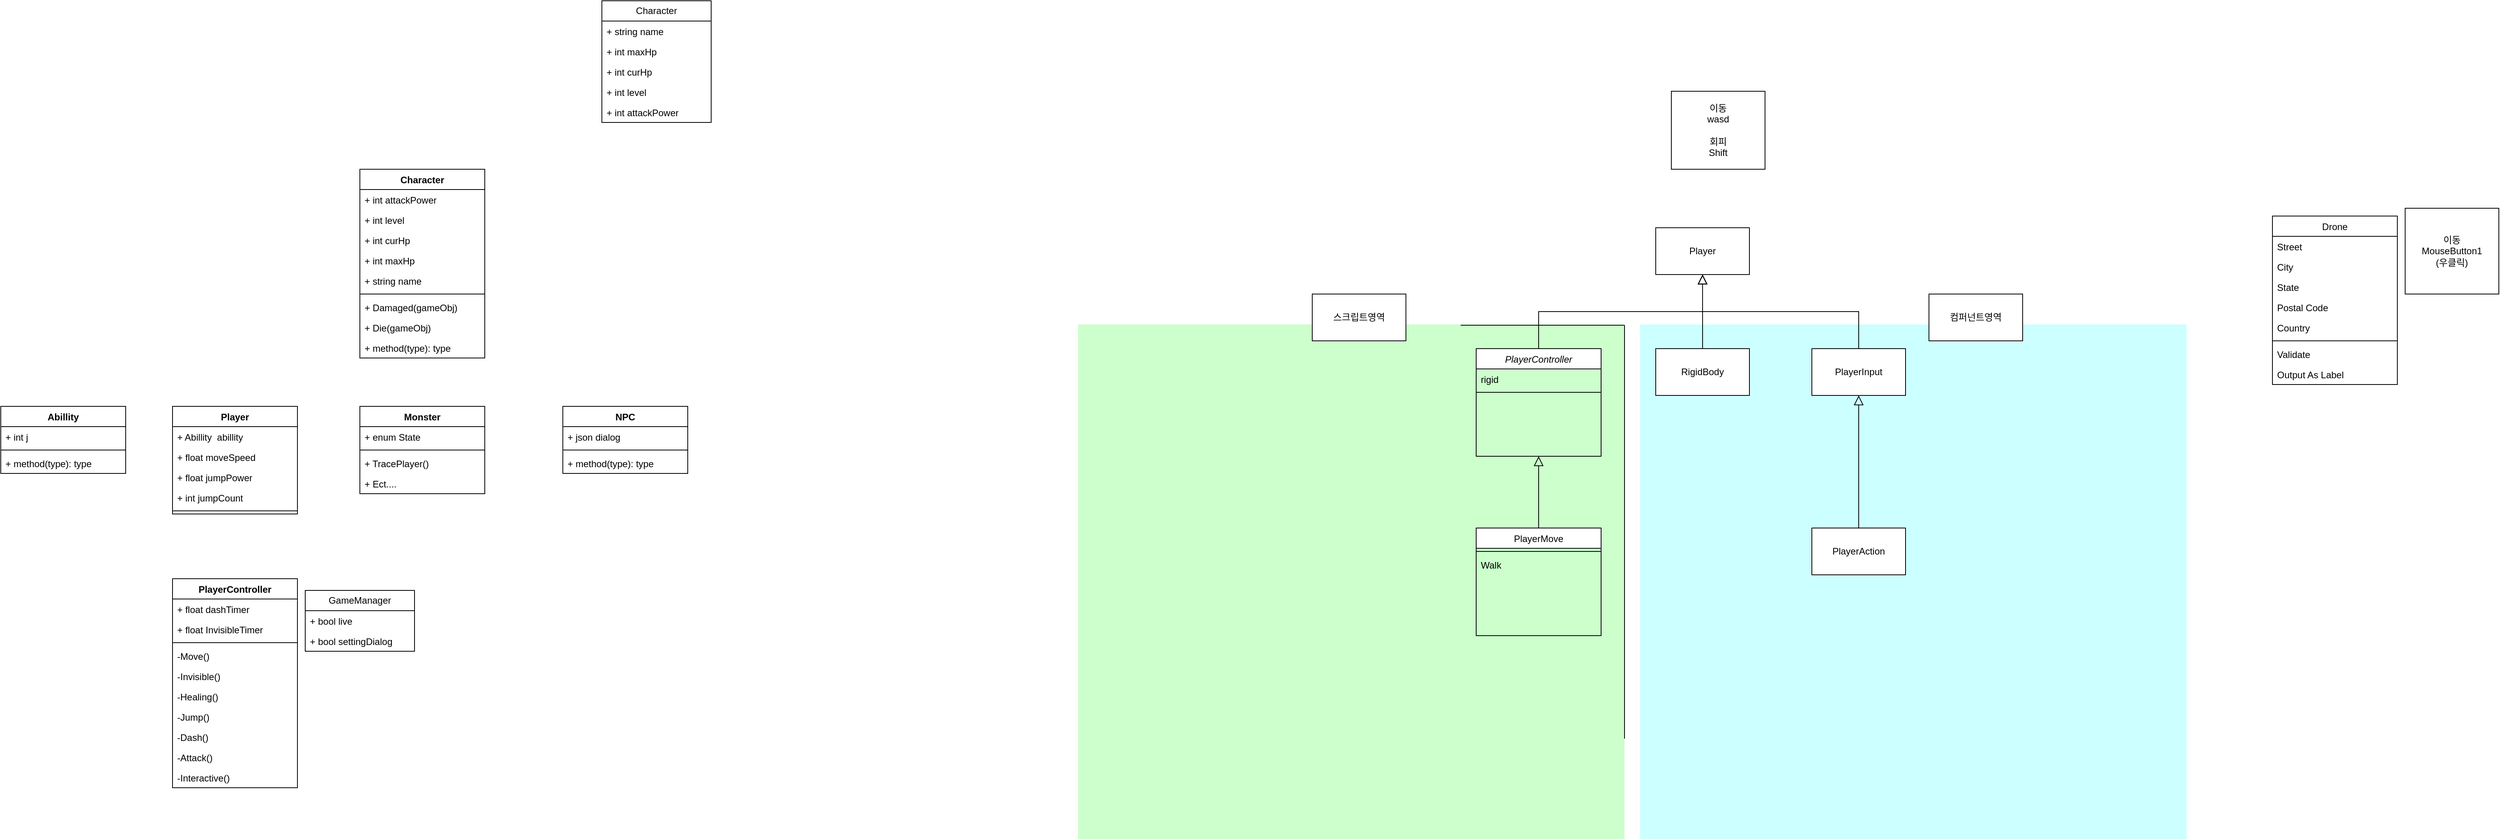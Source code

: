 <mxfile version="24.8.3">
  <diagram id="C5RBs43oDa-KdzZeNtuy" name="Page-1">
    <mxGraphModel dx="3402" dy="1708" grid="1" gridSize="10" guides="1" tooltips="1" connect="1" arrows="1" fold="1" page="1" pageScale="1" pageWidth="827" pageHeight="1169" math="0" shadow="0">
      <root>
        <mxCell id="WIyWlLk6GJQsqaUBKTNV-0" />
        <mxCell id="WIyWlLk6GJQsqaUBKTNV-1" parent="WIyWlLk6GJQsqaUBKTNV-0" />
        <mxCell id="DOUeX8_rzicAQvbdSsPF-51" value="" style="rounded=0;whiteSpace=wrap;html=1;strokeColor=none;fillColor=#CCFFFF;" parent="WIyWlLk6GJQsqaUBKTNV-1" vertex="1">
          <mxGeometry x="210" y="259" width="700" height="660" as="geometry" />
        </mxCell>
        <mxCell id="DOUeX8_rzicAQvbdSsPF-49" value="" style="rounded=0;whiteSpace=wrap;html=1;strokeColor=none;fillColor=#CCFFCC;" parent="WIyWlLk6GJQsqaUBKTNV-1" vertex="1">
          <mxGeometry x="-510" y="259" width="700" height="660" as="geometry" />
        </mxCell>
        <mxCell id="zkfFHV4jXpPFQw0GAbJ--0" value="PlayerController" style="swimlane;fontStyle=2;align=center;verticalAlign=top;childLayout=stackLayout;horizontal=1;startSize=26;horizontalStack=0;resizeParent=1;resizeLast=0;collapsible=1;marginBottom=0;rounded=0;shadow=0;strokeWidth=1;" parent="WIyWlLk6GJQsqaUBKTNV-1" vertex="1">
          <mxGeometry y="290" width="160" height="138" as="geometry">
            <mxRectangle x="230" y="140" width="160" height="26" as="alternateBounds" />
          </mxGeometry>
        </mxCell>
        <mxCell id="DOUeX8_rzicAQvbdSsPF-38" value="rigid" style="text;align=left;verticalAlign=top;spacingLeft=4;spacingRight=4;overflow=hidden;rotatable=0;points=[[0,0.5],[1,0.5]];portConstraint=eastwest;" parent="zkfFHV4jXpPFQw0GAbJ--0" vertex="1">
          <mxGeometry y="26" width="160" height="26" as="geometry" />
        </mxCell>
        <mxCell id="zkfFHV4jXpPFQw0GAbJ--4" value="" style="line;html=1;strokeWidth=1;align=left;verticalAlign=middle;spacingTop=-1;spacingLeft=3;spacingRight=3;rotatable=0;labelPosition=right;points=[];portConstraint=eastwest;" parent="zkfFHV4jXpPFQw0GAbJ--0" vertex="1">
          <mxGeometry y="52" width="160" height="8" as="geometry" />
        </mxCell>
        <mxCell id="zkfFHV4jXpPFQw0GAbJ--6" value="PlayerMove" style="swimlane;fontStyle=0;align=center;verticalAlign=top;childLayout=stackLayout;horizontal=1;startSize=26;horizontalStack=0;resizeParent=1;resizeLast=0;collapsible=1;marginBottom=0;rounded=0;shadow=0;strokeWidth=1;" parent="WIyWlLk6GJQsqaUBKTNV-1" vertex="1">
          <mxGeometry y="520" width="160" height="138" as="geometry">
            <mxRectangle x="130" y="380" width="160" height="26" as="alternateBounds" />
          </mxGeometry>
        </mxCell>
        <mxCell id="zkfFHV4jXpPFQw0GAbJ--9" value="" style="line;html=1;strokeWidth=1;align=left;verticalAlign=middle;spacingTop=-1;spacingLeft=3;spacingRight=3;rotatable=0;labelPosition=right;points=[];portConstraint=eastwest;" parent="zkfFHV4jXpPFQw0GAbJ--6" vertex="1">
          <mxGeometry y="26" width="160" height="8" as="geometry" />
        </mxCell>
        <mxCell id="zkfFHV4jXpPFQw0GAbJ--11" value="Walk" style="text;align=left;verticalAlign=top;spacingLeft=4;spacingRight=4;overflow=hidden;rotatable=0;points=[[0,0.5],[1,0.5]];portConstraint=eastwest;" parent="zkfFHV4jXpPFQw0GAbJ--6" vertex="1">
          <mxGeometry y="34" width="160" height="26" as="geometry" />
        </mxCell>
        <mxCell id="zkfFHV4jXpPFQw0GAbJ--12" value="" style="endArrow=block;endSize=10;endFill=0;shadow=0;strokeWidth=1;rounded=0;curved=0;edgeStyle=elbowEdgeStyle;elbow=vertical;" parent="WIyWlLk6GJQsqaUBKTNV-1" source="zkfFHV4jXpPFQw0GAbJ--6" target="zkfFHV4jXpPFQw0GAbJ--0" edge="1">
          <mxGeometry width="160" relative="1" as="geometry">
            <mxPoint x="80" y="483" as="sourcePoint" />
            <mxPoint x="80" y="483" as="targetPoint" />
          </mxGeometry>
        </mxCell>
        <mxCell id="zkfFHV4jXpPFQw0GAbJ--17" value="Drone" style="swimlane;fontStyle=0;align=center;verticalAlign=top;childLayout=stackLayout;horizontal=1;startSize=26;horizontalStack=0;resizeParent=1;resizeLast=0;collapsible=1;marginBottom=0;rounded=0;shadow=0;strokeWidth=1;" parent="WIyWlLk6GJQsqaUBKTNV-1" vertex="1">
          <mxGeometry x="1020" y="120" width="160" height="216" as="geometry">
            <mxRectangle x="550" y="140" width="160" height="26" as="alternateBounds" />
          </mxGeometry>
        </mxCell>
        <mxCell id="zkfFHV4jXpPFQw0GAbJ--18" value="Street" style="text;align=left;verticalAlign=top;spacingLeft=4;spacingRight=4;overflow=hidden;rotatable=0;points=[[0,0.5],[1,0.5]];portConstraint=eastwest;" parent="zkfFHV4jXpPFQw0GAbJ--17" vertex="1">
          <mxGeometry y="26" width="160" height="26" as="geometry" />
        </mxCell>
        <mxCell id="zkfFHV4jXpPFQw0GAbJ--19" value="City" style="text;align=left;verticalAlign=top;spacingLeft=4;spacingRight=4;overflow=hidden;rotatable=0;points=[[0,0.5],[1,0.5]];portConstraint=eastwest;rounded=0;shadow=0;html=0;" parent="zkfFHV4jXpPFQw0GAbJ--17" vertex="1">
          <mxGeometry y="52" width="160" height="26" as="geometry" />
        </mxCell>
        <mxCell id="zkfFHV4jXpPFQw0GAbJ--20" value="State" style="text;align=left;verticalAlign=top;spacingLeft=4;spacingRight=4;overflow=hidden;rotatable=0;points=[[0,0.5],[1,0.5]];portConstraint=eastwest;rounded=0;shadow=0;html=0;" parent="zkfFHV4jXpPFQw0GAbJ--17" vertex="1">
          <mxGeometry y="78" width="160" height="26" as="geometry" />
        </mxCell>
        <mxCell id="zkfFHV4jXpPFQw0GAbJ--21" value="Postal Code" style="text;align=left;verticalAlign=top;spacingLeft=4;spacingRight=4;overflow=hidden;rotatable=0;points=[[0,0.5],[1,0.5]];portConstraint=eastwest;rounded=0;shadow=0;html=0;" parent="zkfFHV4jXpPFQw0GAbJ--17" vertex="1">
          <mxGeometry y="104" width="160" height="26" as="geometry" />
        </mxCell>
        <mxCell id="zkfFHV4jXpPFQw0GAbJ--22" value="Country" style="text;align=left;verticalAlign=top;spacingLeft=4;spacingRight=4;overflow=hidden;rotatable=0;points=[[0,0.5],[1,0.5]];portConstraint=eastwest;rounded=0;shadow=0;html=0;" parent="zkfFHV4jXpPFQw0GAbJ--17" vertex="1">
          <mxGeometry y="130" width="160" height="26" as="geometry" />
        </mxCell>
        <mxCell id="zkfFHV4jXpPFQw0GAbJ--23" value="" style="line;html=1;strokeWidth=1;align=left;verticalAlign=middle;spacingTop=-1;spacingLeft=3;spacingRight=3;rotatable=0;labelPosition=right;points=[];portConstraint=eastwest;" parent="zkfFHV4jXpPFQw0GAbJ--17" vertex="1">
          <mxGeometry y="156" width="160" height="8" as="geometry" />
        </mxCell>
        <mxCell id="zkfFHV4jXpPFQw0GAbJ--24" value="Validate" style="text;align=left;verticalAlign=top;spacingLeft=4;spacingRight=4;overflow=hidden;rotatable=0;points=[[0,0.5],[1,0.5]];portConstraint=eastwest;" parent="zkfFHV4jXpPFQw0GAbJ--17" vertex="1">
          <mxGeometry y="164" width="160" height="26" as="geometry" />
        </mxCell>
        <mxCell id="zkfFHV4jXpPFQw0GAbJ--25" value="Output As Label" style="text;align=left;verticalAlign=top;spacingLeft=4;spacingRight=4;overflow=hidden;rotatable=0;points=[[0,0.5],[1,0.5]];portConstraint=eastwest;" parent="zkfFHV4jXpPFQw0GAbJ--17" vertex="1">
          <mxGeometry y="190" width="160" height="26" as="geometry" />
        </mxCell>
        <mxCell id="DwMubF8TaQfCYzZnkScw-0" value="&lt;div&gt;이동&lt;/div&gt;&lt;div&gt;wasd&lt;/div&gt;&lt;div&gt;&lt;br&gt;&lt;/div&gt;&lt;div&gt;회피&lt;/div&gt;&lt;div&gt;Shift&lt;/div&gt;" style="rounded=0;whiteSpace=wrap;html=1;" parent="WIyWlLk6GJQsqaUBKTNV-1" vertex="1">
          <mxGeometry x="250" y="-40" width="120" height="100" as="geometry" />
        </mxCell>
        <mxCell id="DwMubF8TaQfCYzZnkScw-1" value="&lt;div&gt;이동&lt;/div&gt;&lt;div&gt;MouseButton1&lt;/div&gt;&lt;div&gt;(우클릭)&lt;/div&gt;" style="rounded=0;whiteSpace=wrap;html=1;" parent="WIyWlLk6GJQsqaUBKTNV-1" vertex="1">
          <mxGeometry x="1190" y="110" width="120" height="110" as="geometry" />
        </mxCell>
        <mxCell id="DOUeX8_rzicAQvbdSsPF-7" value="" style="endArrow=block;endSize=10;endFill=0;shadow=0;strokeWidth=1;rounded=0;curved=0;edgeStyle=elbowEdgeStyle;elbow=vertical;exitX=0.5;exitY=0;exitDx=0;exitDy=0;" parent="WIyWlLk6GJQsqaUBKTNV-1" source="zkfFHV4jXpPFQw0GAbJ--0" target="DOUeX8_rzicAQvbdSsPF-44" edge="1">
          <mxGeometry width="160" relative="1" as="geometry">
            <mxPoint x="210" y="470" as="sourcePoint" />
            <mxPoint x="290" y="188.0" as="targetPoint" />
          </mxGeometry>
        </mxCell>
        <mxCell id="DOUeX8_rzicAQvbdSsPF-34" value="" style="endArrow=block;endSize=10;endFill=0;shadow=0;strokeWidth=1;rounded=0;curved=0;edgeStyle=elbowEdgeStyle;elbow=vertical;exitX=0.5;exitY=0;exitDx=0;exitDy=0;entryX=0.5;entryY=1;entryDx=0;entryDy=0;" parent="WIyWlLk6GJQsqaUBKTNV-1" source="DOUeX8_rzicAQvbdSsPF-43" target="DOUeX8_rzicAQvbdSsPF-42" edge="1">
          <mxGeometry width="160" relative="1" as="geometry">
            <mxPoint x="490" y="520" as="sourcePoint" />
            <mxPoint x="490" y="430" as="targetPoint" />
            <Array as="points">
              <mxPoint x="490" y="465" />
            </Array>
          </mxGeometry>
        </mxCell>
        <mxCell id="DOUeX8_rzicAQvbdSsPF-36" value="" style="endArrow=block;endSize=10;endFill=0;shadow=0;strokeWidth=1;rounded=0;curved=0;edgeStyle=elbowEdgeStyle;elbow=vertical;exitX=0.5;exitY=0;exitDx=0;exitDy=0;" parent="WIyWlLk6GJQsqaUBKTNV-1" source="DOUeX8_rzicAQvbdSsPF-41" target="DOUeX8_rzicAQvbdSsPF-44" edge="1">
          <mxGeometry width="160" relative="1" as="geometry">
            <mxPoint x="290" y="290" as="sourcePoint" />
            <mxPoint x="290" y="188.0" as="targetPoint" />
          </mxGeometry>
        </mxCell>
        <mxCell id="DOUeX8_rzicAQvbdSsPF-37" value="" style="endArrow=block;endSize=10;endFill=0;shadow=0;strokeWidth=1;rounded=0;curved=0;edgeStyle=elbowEdgeStyle;elbow=vertical;exitX=0.5;exitY=0;exitDx=0;exitDy=0;" parent="WIyWlLk6GJQsqaUBKTNV-1" source="DOUeX8_rzicAQvbdSsPF-42" target="DOUeX8_rzicAQvbdSsPF-44" edge="1">
          <mxGeometry width="160" relative="1" as="geometry">
            <mxPoint x="490" y="290" as="sourcePoint" />
            <mxPoint x="290" y="188.0" as="targetPoint" />
          </mxGeometry>
        </mxCell>
        <mxCell id="DOUeX8_rzicAQvbdSsPF-41" value="RigidBody" style="rounded=0;whiteSpace=wrap;html=1;" parent="WIyWlLk6GJQsqaUBKTNV-1" vertex="1">
          <mxGeometry x="230" y="290" width="120" height="60" as="geometry" />
        </mxCell>
        <mxCell id="DOUeX8_rzicAQvbdSsPF-42" value="PlayerInput" style="rounded=0;whiteSpace=wrap;html=1;" parent="WIyWlLk6GJQsqaUBKTNV-1" vertex="1">
          <mxGeometry x="430" y="290" width="120" height="60" as="geometry" />
        </mxCell>
        <mxCell id="DOUeX8_rzicAQvbdSsPF-43" value="PlayerAction" style="rounded=0;whiteSpace=wrap;html=1;" parent="WIyWlLk6GJQsqaUBKTNV-1" vertex="1">
          <mxGeometry x="430" y="520" width="120" height="60" as="geometry" />
        </mxCell>
        <mxCell id="DOUeX8_rzicAQvbdSsPF-44" value="Player" style="rounded=0;whiteSpace=wrap;html=1;" parent="WIyWlLk6GJQsqaUBKTNV-1" vertex="1">
          <mxGeometry x="230" y="135" width="120" height="60" as="geometry" />
        </mxCell>
        <mxCell id="DOUeX8_rzicAQvbdSsPF-47" value="" style="endArrow=none;html=1;rounded=0;fontSize=12;startSize=8;endSize=8;curved=1;" parent="WIyWlLk6GJQsqaUBKTNV-1" edge="1">
          <mxGeometry width="50" height="50" relative="1" as="geometry">
            <mxPoint x="190" y="790" as="sourcePoint" />
            <mxPoint x="190" y="260" as="targetPoint" />
          </mxGeometry>
        </mxCell>
        <mxCell id="DOUeX8_rzicAQvbdSsPF-48" value="" style="endArrow=none;html=1;rounded=0;fontSize=12;startSize=8;endSize=8;curved=1;" parent="WIyWlLk6GJQsqaUBKTNV-1" edge="1">
          <mxGeometry width="50" height="50" relative="1" as="geometry">
            <mxPoint x="-20" y="260" as="sourcePoint" />
            <mxPoint x="190" y="260" as="targetPoint" />
          </mxGeometry>
        </mxCell>
        <mxCell id="DOUeX8_rzicAQvbdSsPF-50" value="스크립트영역" style="rounded=0;whiteSpace=wrap;html=1;" parent="WIyWlLk6GJQsqaUBKTNV-1" vertex="1">
          <mxGeometry x="-210" y="220" width="120" height="60" as="geometry" />
        </mxCell>
        <mxCell id="DOUeX8_rzicAQvbdSsPF-52" value="컴퍼넌트영역" style="rounded=0;whiteSpace=wrap;html=1;" parent="WIyWlLk6GJQsqaUBKTNV-1" vertex="1">
          <mxGeometry x="580" y="220" width="120" height="60" as="geometry" />
        </mxCell>
        <mxCell id="QKs5OB7e0LsUlFof7uy4-0" value="Character" style="swimlane;fontStyle=0;childLayout=stackLayout;horizontal=1;startSize=26;fillColor=none;horizontalStack=0;resizeParent=1;resizeParentMax=0;resizeLast=0;collapsible=1;marginBottom=0;whiteSpace=wrap;html=1;" vertex="1" parent="WIyWlLk6GJQsqaUBKTNV-1">
          <mxGeometry x="-1120" y="-156" width="140" height="156" as="geometry" />
        </mxCell>
        <mxCell id="QKs5OB7e0LsUlFof7uy4-1" value="+ string name" style="text;strokeColor=none;fillColor=none;align=left;verticalAlign=top;spacingLeft=4;spacingRight=4;overflow=hidden;rotatable=0;points=[[0,0.5],[1,0.5]];portConstraint=eastwest;whiteSpace=wrap;html=1;" vertex="1" parent="QKs5OB7e0LsUlFof7uy4-0">
          <mxGeometry y="26" width="140" height="26" as="geometry" />
        </mxCell>
        <mxCell id="QKs5OB7e0LsUlFof7uy4-2" value="+ int maxHp" style="text;strokeColor=none;fillColor=none;align=left;verticalAlign=top;spacingLeft=4;spacingRight=4;overflow=hidden;rotatable=0;points=[[0,0.5],[1,0.5]];portConstraint=eastwest;whiteSpace=wrap;html=1;" vertex="1" parent="QKs5OB7e0LsUlFof7uy4-0">
          <mxGeometry y="52" width="140" height="26" as="geometry" />
        </mxCell>
        <mxCell id="QKs5OB7e0LsUlFof7uy4-3" value="+ int curHp" style="text;strokeColor=none;fillColor=none;align=left;verticalAlign=top;spacingLeft=4;spacingRight=4;overflow=hidden;rotatable=0;points=[[0,0.5],[1,0.5]];portConstraint=eastwest;whiteSpace=wrap;html=1;" vertex="1" parent="QKs5OB7e0LsUlFof7uy4-0">
          <mxGeometry y="78" width="140" height="26" as="geometry" />
        </mxCell>
        <mxCell id="QKs5OB7e0LsUlFof7uy4-4" value="+ int level" style="text;strokeColor=none;fillColor=none;align=left;verticalAlign=top;spacingLeft=4;spacingRight=4;overflow=hidden;rotatable=0;points=[[0,0.5],[1,0.5]];portConstraint=eastwest;whiteSpace=wrap;html=1;" vertex="1" parent="QKs5OB7e0LsUlFof7uy4-0">
          <mxGeometry y="104" width="140" height="26" as="geometry" />
        </mxCell>
        <mxCell id="QKs5OB7e0LsUlFof7uy4-5" value="+ int attackPower" style="text;strokeColor=none;fillColor=none;align=left;verticalAlign=top;spacingLeft=4;spacingRight=4;overflow=hidden;rotatable=0;points=[[0,0.5],[1,0.5]];portConstraint=eastwest;whiteSpace=wrap;html=1;" vertex="1" parent="QKs5OB7e0LsUlFof7uy4-0">
          <mxGeometry y="130" width="140" height="26" as="geometry" />
        </mxCell>
        <mxCell id="QKs5OB7e0LsUlFof7uy4-6" value="Character" style="swimlane;fontStyle=1;align=center;verticalAlign=top;childLayout=stackLayout;horizontal=1;startSize=26;horizontalStack=0;resizeParent=1;resizeParentMax=0;resizeLast=0;collapsible=1;marginBottom=0;whiteSpace=wrap;html=1;" vertex="1" parent="WIyWlLk6GJQsqaUBKTNV-1">
          <mxGeometry x="-1430" y="60" width="160" height="242" as="geometry" />
        </mxCell>
        <mxCell id="QKs5OB7e0LsUlFof7uy4-19" value="+ int attackPower" style="text;strokeColor=none;fillColor=none;align=left;verticalAlign=top;spacingLeft=4;spacingRight=4;overflow=hidden;rotatable=0;points=[[0,0.5],[1,0.5]];portConstraint=eastwest;whiteSpace=wrap;html=1;" vertex="1" parent="QKs5OB7e0LsUlFof7uy4-6">
          <mxGeometry y="26" width="160" height="26" as="geometry" />
        </mxCell>
        <mxCell id="QKs5OB7e0LsUlFof7uy4-18" value="+ int level" style="text;strokeColor=none;fillColor=none;align=left;verticalAlign=top;spacingLeft=4;spacingRight=4;overflow=hidden;rotatable=0;points=[[0,0.5],[1,0.5]];portConstraint=eastwest;whiteSpace=wrap;html=1;" vertex="1" parent="QKs5OB7e0LsUlFof7uy4-6">
          <mxGeometry y="52" width="160" height="26" as="geometry" />
        </mxCell>
        <mxCell id="QKs5OB7e0LsUlFof7uy4-17" value="+ int curHp" style="text;strokeColor=none;fillColor=none;align=left;verticalAlign=top;spacingLeft=4;spacingRight=4;overflow=hidden;rotatable=0;points=[[0,0.5],[1,0.5]];portConstraint=eastwest;whiteSpace=wrap;html=1;" vertex="1" parent="QKs5OB7e0LsUlFof7uy4-6">
          <mxGeometry y="78" width="160" height="26" as="geometry" />
        </mxCell>
        <mxCell id="QKs5OB7e0LsUlFof7uy4-16" value="+ int maxHp" style="text;strokeColor=none;fillColor=none;align=left;verticalAlign=top;spacingLeft=4;spacingRight=4;overflow=hidden;rotatable=0;points=[[0,0.5],[1,0.5]];portConstraint=eastwest;whiteSpace=wrap;html=1;" vertex="1" parent="QKs5OB7e0LsUlFof7uy4-6">
          <mxGeometry y="104" width="160" height="26" as="geometry" />
        </mxCell>
        <mxCell id="QKs5OB7e0LsUlFof7uy4-15" value="+ string name" style="text;strokeColor=none;fillColor=none;align=left;verticalAlign=top;spacingLeft=4;spacingRight=4;overflow=hidden;rotatable=0;points=[[0,0.5],[1,0.5]];portConstraint=eastwest;whiteSpace=wrap;html=1;" vertex="1" parent="QKs5OB7e0LsUlFof7uy4-6">
          <mxGeometry y="130" width="160" height="26" as="geometry" />
        </mxCell>
        <mxCell id="QKs5OB7e0LsUlFof7uy4-8" value="" style="line;strokeWidth=1;fillColor=none;align=left;verticalAlign=middle;spacingTop=-1;spacingLeft=3;spacingRight=3;rotatable=0;labelPosition=right;points=[];portConstraint=eastwest;strokeColor=inherit;" vertex="1" parent="QKs5OB7e0LsUlFof7uy4-6">
          <mxGeometry y="156" width="160" height="8" as="geometry" />
        </mxCell>
        <mxCell id="QKs5OB7e0LsUlFof7uy4-9" value="+ Damaged(gameObj)" style="text;strokeColor=none;fillColor=none;align=left;verticalAlign=top;spacingLeft=4;spacingRight=4;overflow=hidden;rotatable=0;points=[[0,0.5],[1,0.5]];portConstraint=eastwest;whiteSpace=wrap;html=1;" vertex="1" parent="QKs5OB7e0LsUlFof7uy4-6">
          <mxGeometry y="164" width="160" height="26" as="geometry" />
        </mxCell>
        <mxCell id="QKs5OB7e0LsUlFof7uy4-20" value="+ Die(gameObj)" style="text;strokeColor=none;fillColor=none;align=left;verticalAlign=top;spacingLeft=4;spacingRight=4;overflow=hidden;rotatable=0;points=[[0,0.5],[1,0.5]];portConstraint=eastwest;whiteSpace=wrap;html=1;" vertex="1" parent="QKs5OB7e0LsUlFof7uy4-6">
          <mxGeometry y="190" width="160" height="26" as="geometry" />
        </mxCell>
        <mxCell id="QKs5OB7e0LsUlFof7uy4-21" value="+ method(type): type" style="text;strokeColor=none;fillColor=none;align=left;verticalAlign=top;spacingLeft=4;spacingRight=4;overflow=hidden;rotatable=0;points=[[0,0.5],[1,0.5]];portConstraint=eastwest;whiteSpace=wrap;html=1;" vertex="1" parent="QKs5OB7e0LsUlFof7uy4-6">
          <mxGeometry y="216" width="160" height="26" as="geometry" />
        </mxCell>
        <mxCell id="QKs5OB7e0LsUlFof7uy4-22" value="Monster" style="swimlane;fontStyle=1;align=center;verticalAlign=top;childLayout=stackLayout;horizontal=1;startSize=26;horizontalStack=0;resizeParent=1;resizeParentMax=0;resizeLast=0;collapsible=1;marginBottom=0;whiteSpace=wrap;html=1;" vertex="1" parent="WIyWlLk6GJQsqaUBKTNV-1">
          <mxGeometry x="-1430" y="364" width="160" height="112" as="geometry" />
        </mxCell>
        <mxCell id="QKs5OB7e0LsUlFof7uy4-23" value="+ enum State" style="text;strokeColor=none;fillColor=none;align=left;verticalAlign=top;spacingLeft=4;spacingRight=4;overflow=hidden;rotatable=0;points=[[0,0.5],[1,0.5]];portConstraint=eastwest;whiteSpace=wrap;html=1;" vertex="1" parent="QKs5OB7e0LsUlFof7uy4-22">
          <mxGeometry y="26" width="160" height="26" as="geometry" />
        </mxCell>
        <mxCell id="QKs5OB7e0LsUlFof7uy4-24" value="" style="line;strokeWidth=1;fillColor=none;align=left;verticalAlign=middle;spacingTop=-1;spacingLeft=3;spacingRight=3;rotatable=0;labelPosition=right;points=[];portConstraint=eastwest;strokeColor=inherit;" vertex="1" parent="QKs5OB7e0LsUlFof7uy4-22">
          <mxGeometry y="52" width="160" height="8" as="geometry" />
        </mxCell>
        <mxCell id="QKs5OB7e0LsUlFof7uy4-25" value="+ TracePlayer()" style="text;strokeColor=none;fillColor=none;align=left;verticalAlign=top;spacingLeft=4;spacingRight=4;overflow=hidden;rotatable=0;points=[[0,0.5],[1,0.5]];portConstraint=eastwest;whiteSpace=wrap;html=1;" vertex="1" parent="QKs5OB7e0LsUlFof7uy4-22">
          <mxGeometry y="60" width="160" height="26" as="geometry" />
        </mxCell>
        <mxCell id="QKs5OB7e0LsUlFof7uy4-26" value="+ Ect...." style="text;strokeColor=none;fillColor=none;align=left;verticalAlign=top;spacingLeft=4;spacingRight=4;overflow=hidden;rotatable=0;points=[[0,0.5],[1,0.5]];portConstraint=eastwest;whiteSpace=wrap;html=1;" vertex="1" parent="QKs5OB7e0LsUlFof7uy4-22">
          <mxGeometry y="86" width="160" height="26" as="geometry" />
        </mxCell>
        <mxCell id="QKs5OB7e0LsUlFof7uy4-27" value="Player" style="swimlane;fontStyle=1;align=center;verticalAlign=top;childLayout=stackLayout;horizontal=1;startSize=26;horizontalStack=0;resizeParent=1;resizeParentMax=0;resizeLast=0;collapsible=1;marginBottom=0;whiteSpace=wrap;html=1;" vertex="1" parent="WIyWlLk6GJQsqaUBKTNV-1">
          <mxGeometry x="-1670" y="364" width="160" height="138" as="geometry" />
        </mxCell>
        <mxCell id="QKs5OB7e0LsUlFof7uy4-28" value="+ Abillity&amp;nbsp; abillity" style="text;strokeColor=none;fillColor=none;align=left;verticalAlign=top;spacingLeft=4;spacingRight=4;overflow=hidden;rotatable=0;points=[[0,0.5],[1,0.5]];portConstraint=eastwest;whiteSpace=wrap;html=1;" vertex="1" parent="QKs5OB7e0LsUlFof7uy4-27">
          <mxGeometry y="26" width="160" height="26" as="geometry" />
        </mxCell>
        <mxCell id="QKs5OB7e0LsUlFof7uy4-46" value="+ float moveSpeed" style="text;strokeColor=none;fillColor=none;align=left;verticalAlign=top;spacingLeft=4;spacingRight=4;overflow=hidden;rotatable=0;points=[[0,0.5],[1,0.5]];portConstraint=eastwest;whiteSpace=wrap;html=1;" vertex="1" parent="QKs5OB7e0LsUlFof7uy4-27">
          <mxGeometry y="52" width="160" height="26" as="geometry" />
        </mxCell>
        <mxCell id="QKs5OB7e0LsUlFof7uy4-45" value="+ float jumpPower" style="text;strokeColor=none;fillColor=none;align=left;verticalAlign=top;spacingLeft=4;spacingRight=4;overflow=hidden;rotatable=0;points=[[0,0.5],[1,0.5]];portConstraint=eastwest;whiteSpace=wrap;html=1;" vertex="1" parent="QKs5OB7e0LsUlFof7uy4-27">
          <mxGeometry y="78" width="160" height="26" as="geometry" />
        </mxCell>
        <mxCell id="QKs5OB7e0LsUlFof7uy4-42" value="+ int jumpCount" style="text;strokeColor=none;fillColor=none;align=left;verticalAlign=top;spacingLeft=4;spacingRight=4;overflow=hidden;rotatable=0;points=[[0,0.5],[1,0.5]];portConstraint=eastwest;whiteSpace=wrap;html=1;" vertex="1" parent="QKs5OB7e0LsUlFof7uy4-27">
          <mxGeometry y="104" width="160" height="26" as="geometry" />
        </mxCell>
        <mxCell id="QKs5OB7e0LsUlFof7uy4-29" value="" style="line;strokeWidth=1;fillColor=none;align=left;verticalAlign=middle;spacingTop=-1;spacingLeft=3;spacingRight=3;rotatable=0;labelPosition=right;points=[];portConstraint=eastwest;strokeColor=inherit;" vertex="1" parent="QKs5OB7e0LsUlFof7uy4-27">
          <mxGeometry y="130" width="160" height="8" as="geometry" />
        </mxCell>
        <mxCell id="QKs5OB7e0LsUlFof7uy4-37" value="Abillity" style="swimlane;fontStyle=1;align=center;verticalAlign=top;childLayout=stackLayout;horizontal=1;startSize=26;horizontalStack=0;resizeParent=1;resizeParentMax=0;resizeLast=0;collapsible=1;marginBottom=0;whiteSpace=wrap;html=1;" vertex="1" parent="WIyWlLk6GJQsqaUBKTNV-1">
          <mxGeometry x="-1890" y="364" width="160" height="86" as="geometry" />
        </mxCell>
        <mxCell id="QKs5OB7e0LsUlFof7uy4-38" value="+ int j" style="text;strokeColor=none;fillColor=none;align=left;verticalAlign=top;spacingLeft=4;spacingRight=4;overflow=hidden;rotatable=0;points=[[0,0.5],[1,0.5]];portConstraint=eastwest;whiteSpace=wrap;html=1;" vertex="1" parent="QKs5OB7e0LsUlFof7uy4-37">
          <mxGeometry y="26" width="160" height="26" as="geometry" />
        </mxCell>
        <mxCell id="QKs5OB7e0LsUlFof7uy4-39" value="" style="line;strokeWidth=1;fillColor=none;align=left;verticalAlign=middle;spacingTop=-1;spacingLeft=3;spacingRight=3;rotatable=0;labelPosition=right;points=[];portConstraint=eastwest;strokeColor=inherit;" vertex="1" parent="QKs5OB7e0LsUlFof7uy4-37">
          <mxGeometry y="52" width="160" height="8" as="geometry" />
        </mxCell>
        <mxCell id="QKs5OB7e0LsUlFof7uy4-40" value="+ method(type): type" style="text;strokeColor=none;fillColor=none;align=left;verticalAlign=top;spacingLeft=4;spacingRight=4;overflow=hidden;rotatable=0;points=[[0,0.5],[1,0.5]];portConstraint=eastwest;whiteSpace=wrap;html=1;" vertex="1" parent="QKs5OB7e0LsUlFof7uy4-37">
          <mxGeometry y="60" width="160" height="26" as="geometry" />
        </mxCell>
        <mxCell id="QKs5OB7e0LsUlFof7uy4-47" value="NPC" style="swimlane;fontStyle=1;align=center;verticalAlign=top;childLayout=stackLayout;horizontal=1;startSize=26;horizontalStack=0;resizeParent=1;resizeParentMax=0;resizeLast=0;collapsible=1;marginBottom=0;whiteSpace=wrap;html=1;" vertex="1" parent="WIyWlLk6GJQsqaUBKTNV-1">
          <mxGeometry x="-1170" y="364" width="160" height="86" as="geometry" />
        </mxCell>
        <mxCell id="QKs5OB7e0LsUlFof7uy4-48" value="+ json dialog" style="text;strokeColor=none;fillColor=none;align=left;verticalAlign=top;spacingLeft=4;spacingRight=4;overflow=hidden;rotatable=0;points=[[0,0.5],[1,0.5]];portConstraint=eastwest;whiteSpace=wrap;html=1;" vertex="1" parent="QKs5OB7e0LsUlFof7uy4-47">
          <mxGeometry y="26" width="160" height="26" as="geometry" />
        </mxCell>
        <mxCell id="QKs5OB7e0LsUlFof7uy4-49" value="" style="line;strokeWidth=1;fillColor=none;align=left;verticalAlign=middle;spacingTop=-1;spacingLeft=3;spacingRight=3;rotatable=0;labelPosition=right;points=[];portConstraint=eastwest;strokeColor=inherit;" vertex="1" parent="QKs5OB7e0LsUlFof7uy4-47">
          <mxGeometry y="52" width="160" height="8" as="geometry" />
        </mxCell>
        <mxCell id="QKs5OB7e0LsUlFof7uy4-50" value="+ method(type): type" style="text;strokeColor=none;fillColor=none;align=left;verticalAlign=top;spacingLeft=4;spacingRight=4;overflow=hidden;rotatable=0;points=[[0,0.5],[1,0.5]];portConstraint=eastwest;whiteSpace=wrap;html=1;" vertex="1" parent="QKs5OB7e0LsUlFof7uy4-47">
          <mxGeometry y="60" width="160" height="26" as="geometry" />
        </mxCell>
        <mxCell id="QKs5OB7e0LsUlFof7uy4-51" value="PlayerController" style="swimlane;fontStyle=1;align=center;verticalAlign=top;childLayout=stackLayout;horizontal=1;startSize=26;horizontalStack=0;resizeParent=1;resizeParentMax=0;resizeLast=0;collapsible=1;marginBottom=0;whiteSpace=wrap;html=1;" vertex="1" parent="WIyWlLk6GJQsqaUBKTNV-1">
          <mxGeometry x="-1670" y="585" width="160" height="268" as="geometry" />
        </mxCell>
        <mxCell id="QKs5OB7e0LsUlFof7uy4-44" value="+ float dashTimer" style="text;strokeColor=none;fillColor=none;align=left;verticalAlign=top;spacingLeft=4;spacingRight=4;overflow=hidden;rotatable=0;points=[[0,0.5],[1,0.5]];portConstraint=eastwest;whiteSpace=wrap;html=1;" vertex="1" parent="QKs5OB7e0LsUlFof7uy4-51">
          <mxGeometry y="26" width="160" height="26" as="geometry" />
        </mxCell>
        <mxCell id="QKs5OB7e0LsUlFof7uy4-43" value="+ float InvisibleTimer" style="text;strokeColor=none;fillColor=none;align=left;verticalAlign=top;spacingLeft=4;spacingRight=4;overflow=hidden;rotatable=0;points=[[0,0.5],[1,0.5]];portConstraint=eastwest;whiteSpace=wrap;html=1;" vertex="1" parent="QKs5OB7e0LsUlFof7uy4-51">
          <mxGeometry y="52" width="160" height="26" as="geometry" />
        </mxCell>
        <mxCell id="QKs5OB7e0LsUlFof7uy4-53" value="" style="line;strokeWidth=1;fillColor=none;align=left;verticalAlign=middle;spacingTop=-1;spacingLeft=3;spacingRight=3;rotatable=0;labelPosition=right;points=[];portConstraint=eastwest;strokeColor=inherit;" vertex="1" parent="QKs5OB7e0LsUlFof7uy4-51">
          <mxGeometry y="78" width="160" height="8" as="geometry" />
        </mxCell>
        <mxCell id="QKs5OB7e0LsUlFof7uy4-30" value="-Move()" style="text;strokeColor=none;fillColor=none;align=left;verticalAlign=top;spacingLeft=4;spacingRight=4;overflow=hidden;rotatable=0;points=[[0,0.5],[1,0.5]];portConstraint=eastwest;whiteSpace=wrap;html=1;" vertex="1" parent="QKs5OB7e0LsUlFof7uy4-51">
          <mxGeometry y="86" width="160" height="26" as="geometry" />
        </mxCell>
        <mxCell id="QKs5OB7e0LsUlFof7uy4-36" value="-Invisible()" style="text;strokeColor=none;fillColor=none;align=left;verticalAlign=top;spacingLeft=4;spacingRight=4;overflow=hidden;rotatable=0;points=[[0,0.5],[1,0.5]];portConstraint=eastwest;whiteSpace=wrap;html=1;" vertex="1" parent="QKs5OB7e0LsUlFof7uy4-51">
          <mxGeometry y="112" width="160" height="26" as="geometry" />
        </mxCell>
        <mxCell id="QKs5OB7e0LsUlFof7uy4-35" value="-Healing()" style="text;strokeColor=none;fillColor=none;align=left;verticalAlign=top;spacingLeft=4;spacingRight=4;overflow=hidden;rotatable=0;points=[[0,0.5],[1,0.5]];portConstraint=eastwest;whiteSpace=wrap;html=1;" vertex="1" parent="QKs5OB7e0LsUlFof7uy4-51">
          <mxGeometry y="138" width="160" height="26" as="geometry" />
        </mxCell>
        <mxCell id="QKs5OB7e0LsUlFof7uy4-34" value="-Jump()" style="text;strokeColor=none;fillColor=none;align=left;verticalAlign=top;spacingLeft=4;spacingRight=4;overflow=hidden;rotatable=0;points=[[0,0.5],[1,0.5]];portConstraint=eastwest;whiteSpace=wrap;html=1;" vertex="1" parent="QKs5OB7e0LsUlFof7uy4-51">
          <mxGeometry y="164" width="160" height="26" as="geometry" />
        </mxCell>
        <mxCell id="QKs5OB7e0LsUlFof7uy4-33" value="-Dash()" style="text;strokeColor=none;fillColor=none;align=left;verticalAlign=top;spacingLeft=4;spacingRight=4;overflow=hidden;rotatable=0;points=[[0,0.5],[1,0.5]];portConstraint=eastwest;whiteSpace=wrap;html=1;" vertex="1" parent="QKs5OB7e0LsUlFof7uy4-51">
          <mxGeometry y="190" width="160" height="26" as="geometry" />
        </mxCell>
        <mxCell id="QKs5OB7e0LsUlFof7uy4-32" value="-Attack()" style="text;strokeColor=none;fillColor=none;align=left;verticalAlign=top;spacingLeft=4;spacingRight=4;overflow=hidden;rotatable=0;points=[[0,0.5],[1,0.5]];portConstraint=eastwest;whiteSpace=wrap;html=1;" vertex="1" parent="QKs5OB7e0LsUlFof7uy4-51">
          <mxGeometry y="216" width="160" height="26" as="geometry" />
        </mxCell>
        <mxCell id="QKs5OB7e0LsUlFof7uy4-31" value="-Interactive()" style="text;strokeColor=none;fillColor=none;align=left;verticalAlign=top;spacingLeft=4;spacingRight=4;overflow=hidden;rotatable=0;points=[[0,0.5],[1,0.5]];portConstraint=eastwest;whiteSpace=wrap;html=1;" vertex="1" parent="QKs5OB7e0LsUlFof7uy4-51">
          <mxGeometry y="242" width="160" height="26" as="geometry" />
        </mxCell>
        <mxCell id="QKs5OB7e0LsUlFof7uy4-55" value="GameManager" style="swimlane;fontStyle=0;childLayout=stackLayout;horizontal=1;startSize=26;fillColor=none;horizontalStack=0;resizeParent=1;resizeParentMax=0;resizeLast=0;collapsible=1;marginBottom=0;whiteSpace=wrap;html=1;" vertex="1" parent="WIyWlLk6GJQsqaUBKTNV-1">
          <mxGeometry x="-1500" y="600" width="140" height="78" as="geometry" />
        </mxCell>
        <mxCell id="QKs5OB7e0LsUlFof7uy4-56" value="+ bool live" style="text;strokeColor=none;fillColor=none;align=left;verticalAlign=top;spacingLeft=4;spacingRight=4;overflow=hidden;rotatable=0;points=[[0,0.5],[1,0.5]];portConstraint=eastwest;whiteSpace=wrap;html=1;" vertex="1" parent="QKs5OB7e0LsUlFof7uy4-55">
          <mxGeometry y="26" width="140" height="26" as="geometry" />
        </mxCell>
        <mxCell id="QKs5OB7e0LsUlFof7uy4-60" value="+ bool settingDialog" style="text;strokeColor=none;fillColor=none;align=left;verticalAlign=top;spacingLeft=4;spacingRight=4;overflow=hidden;rotatable=0;points=[[0,0.5],[1,0.5]];portConstraint=eastwest;whiteSpace=wrap;html=1;" vertex="1" parent="QKs5OB7e0LsUlFof7uy4-55">
          <mxGeometry y="52" width="140" height="26" as="geometry" />
        </mxCell>
      </root>
    </mxGraphModel>
  </diagram>
</mxfile>

